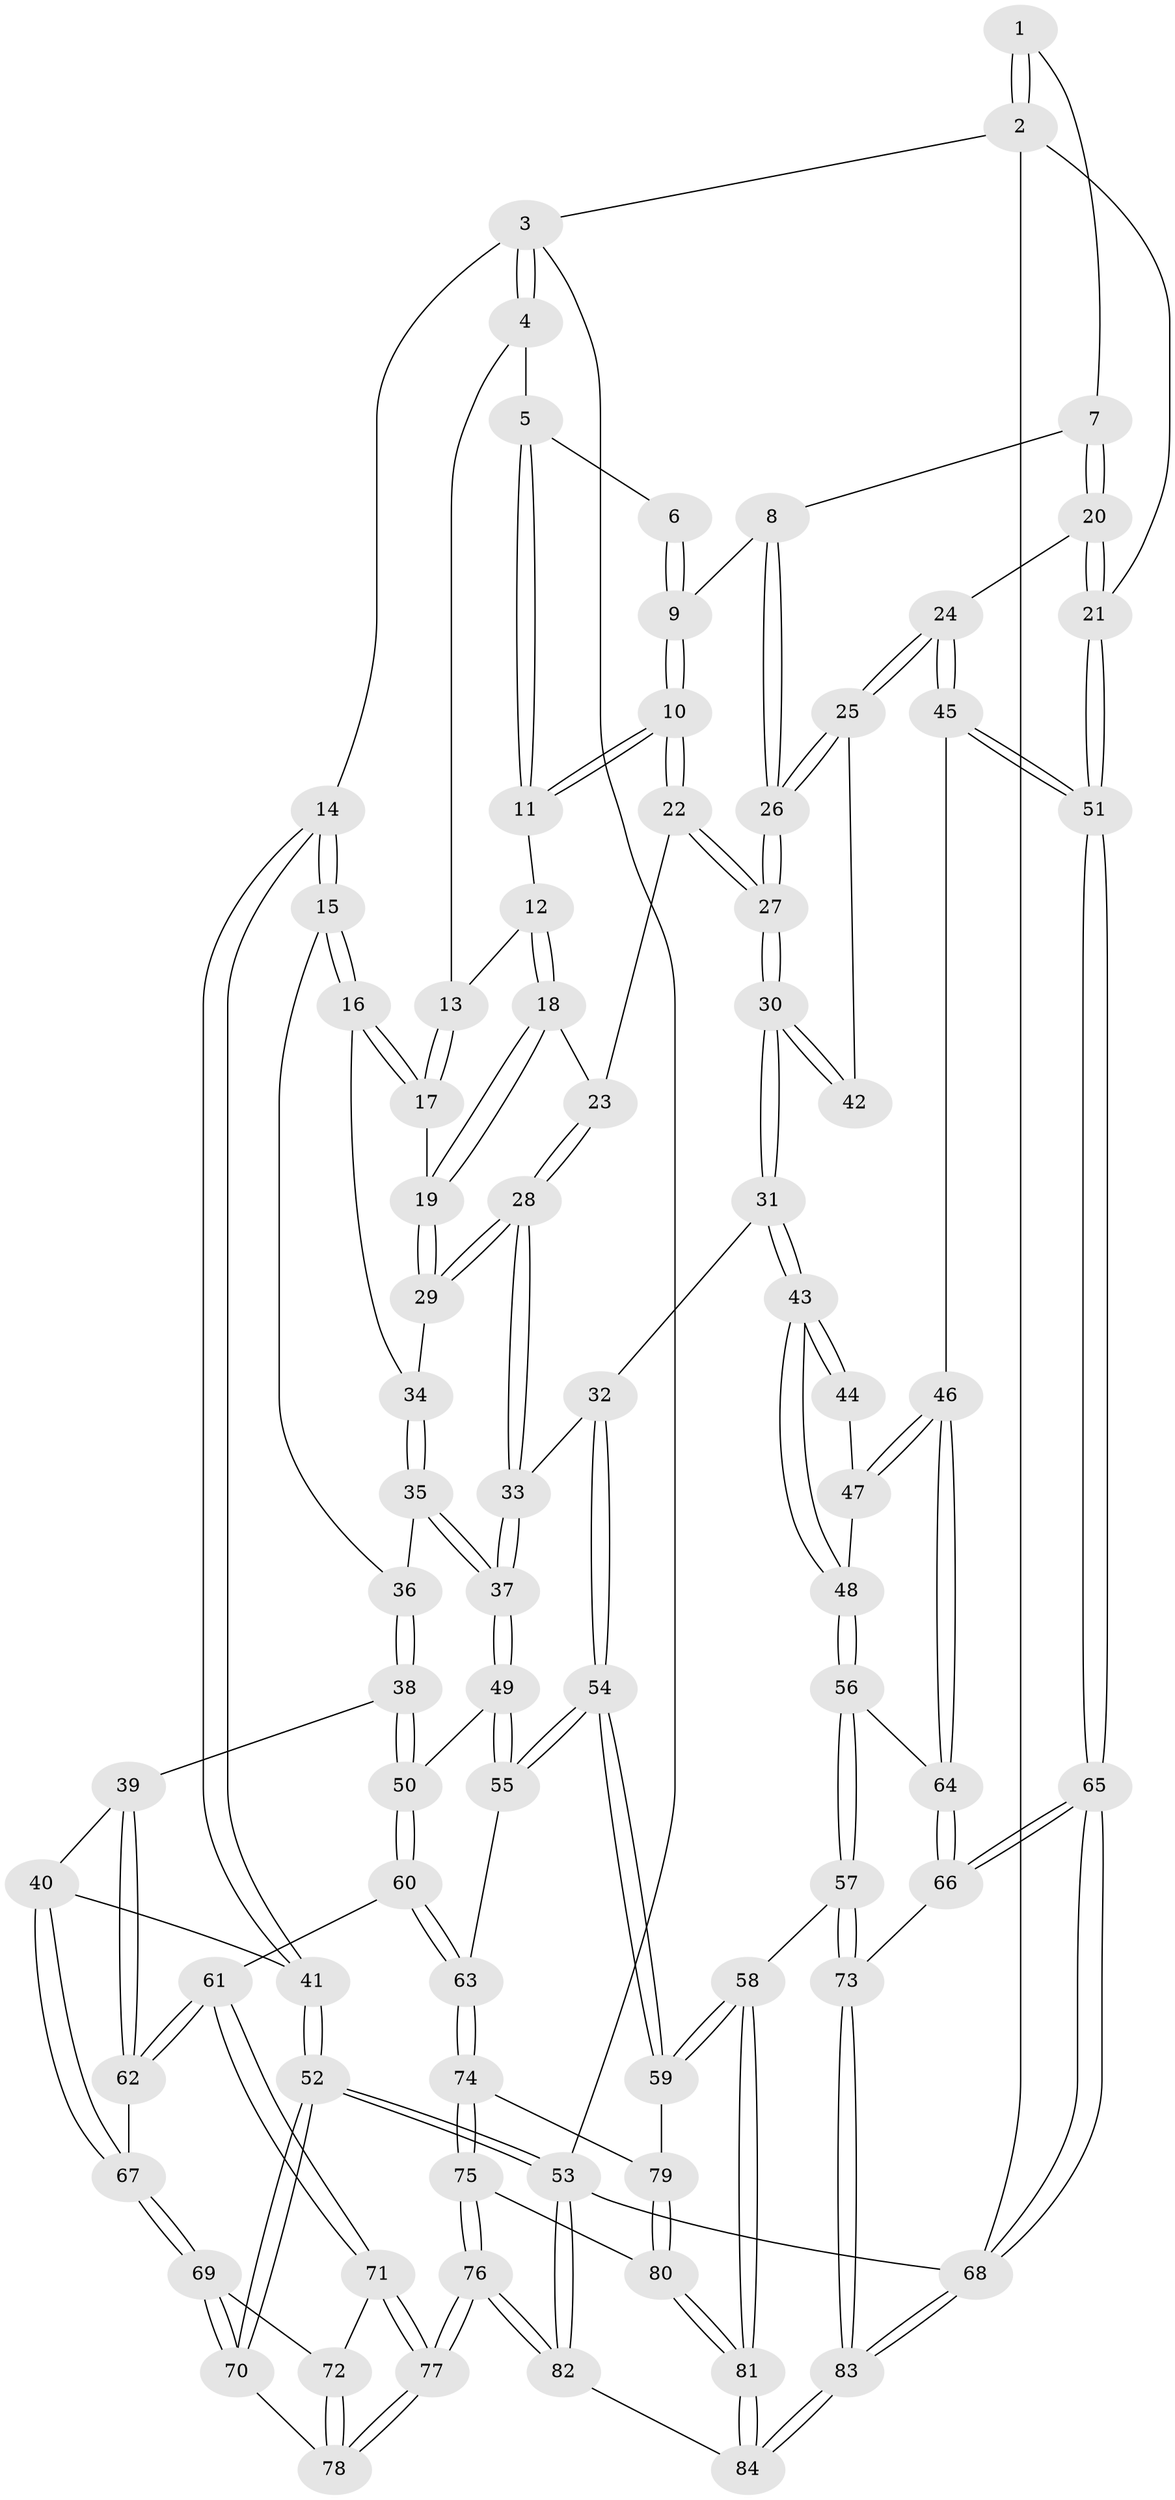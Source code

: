 // coarse degree distribution, {6: 0.030303030303030304, 4: 0.42424242424242425, 3: 0.15151515151515152, 5: 0.24242424242424243, 8: 0.030303030303030304, 2: 0.09090909090909091, 7: 0.030303030303030304}
// Generated by graph-tools (version 1.1) at 2025/21/03/04/25 18:21:11]
// undirected, 84 vertices, 207 edges
graph export_dot {
graph [start="1"]
  node [color=gray90,style=filled];
  1 [pos="+0.6805596700159496+0"];
  2 [pos="+1+0"];
  3 [pos="+0+0"];
  4 [pos="+0.4595629596394648+0"];
  5 [pos="+0.5703270375852364+0"];
  6 [pos="+0.6630084043219491+0"];
  7 [pos="+0.7617398906499588+0.15359535902465227"];
  8 [pos="+0.6848417301615214+0.23356758713246445"];
  9 [pos="+0.6409981577287918+0.2377268330996096"];
  10 [pos="+0.6174958398280267+0.24442453279829643"];
  11 [pos="+0.5953396517773345+0.19570163740668103"];
  12 [pos="+0.4143524823919537+0.054890914434327996"];
  13 [pos="+0.41194008529975384+0.04801653437028752"];
  14 [pos="+0+0.13226639024410597"];
  15 [pos="+0.0289956733810004+0.2044343390488946"];
  16 [pos="+0.11564742641404749+0.19934758660976643"];
  17 [pos="+0.18182841128297472+0.19312751100981862"];
  18 [pos="+0.4465734139703688+0.24809309081483516"];
  19 [pos="+0.36869251675151654+0.2967015466428223"];
  20 [pos="+1+0.2405463913439682"];
  21 [pos="+1+0.22456923335091358"];
  22 [pos="+0.6054663781375608+0.2562764891343756"];
  23 [pos="+0.5159798981233427+0.2752036685983111"];
  24 [pos="+0.9549027939349803+0.34615525771369493"];
  25 [pos="+0.939979992663026+0.35284024633543837"];
  26 [pos="+0.7616909760764637+0.31625002352976356"];
  27 [pos="+0.6502448441060672+0.47884467892749255"];
  28 [pos="+0.493231142795275+0.4586703162395624"];
  29 [pos="+0.3645117048287569+0.3320933957661257"];
  30 [pos="+0.6477932444629629+0.4984306544285022"];
  31 [pos="+0.6471137071675878+0.4998358706594485"];
  32 [pos="+0.5668805855986161+0.514774384851653"];
  33 [pos="+0.49989006373738004+0.4829941147268148"];
  34 [pos="+0.3245584885360889+0.3861957899016829"];
  35 [pos="+0.28957739448269404+0.44579404092190766"];
  36 [pos="+0.20520300632901275+0.4089809608325866"];
  37 [pos="+0.33051191277899533+0.5391082134789453"];
  38 [pos="+0.11553573375238853+0.5741293296496245"];
  39 [pos="+0.11440153727097481+0.5743423526531551"];
  40 [pos="+0+0.5595180618410109"];
  41 [pos="+0+0.4844804736334716"];
  42 [pos="+0.9143979009928569+0.3819627798267408"];
  43 [pos="+0.7206980406925362+0.5822199261106822"];
  44 [pos="+0.9085152803453871+0.3964556705968907"];
  45 [pos="+0.9248715230363859+0.6231670350853671"];
  46 [pos="+0.8969240744779902+0.6355697391922555"];
  47 [pos="+0.8823677263601256+0.47964776549961313"];
  48 [pos="+0.7384115291740236+0.6059409707126625"];
  49 [pos="+0.31213455451316396+0.5826312085229052"];
  50 [pos="+0.2819637466705582+0.6009560745747422"];
  51 [pos="+1+0.5407819884454225"];
  52 [pos="+0+0.935912270644891"];
  53 [pos="+0+1"];
  54 [pos="+0.49742447145625784+0.7448349581224362"];
  55 [pos="+0.4624824192097121+0.7299391794095158"];
  56 [pos="+0.775913569000087+0.6848208544474982"];
  57 [pos="+0.6975432630483728+0.7894460753974547"];
  58 [pos="+0.6010584055333796+0.81693944912984"];
  59 [pos="+0.5016586678070458+0.7516947884834875"];
  60 [pos="+0.23550586340697896+0.7612688390055082"];
  61 [pos="+0.19820813253872321+0.7707345357871986"];
  62 [pos="+0.15916378840478174+0.7590291282276577"];
  63 [pos="+0.27107872021690416+0.7884793792388339"];
  64 [pos="+0.8442241507591768+0.6851596824676377"];
  65 [pos="+1+0.911354628841292"];
  66 [pos="+0.9457152267984987+0.7816756347378552"];
  67 [pos="+0.08276613928310869+0.766833192404456"];
  68 [pos="+1+1"];
  69 [pos="+0.06519872698203409+0.7878912155186623"];
  70 [pos="+0+0.8444914703616683"];
  71 [pos="+0.17458085730720502+0.8473849946013675"];
  72 [pos="+0.10766985070691751+0.8539991236018404"];
  73 [pos="+0.8172508092629227+0.943607372260499"];
  74 [pos="+0.28084222667237063+0.8113338524698995"];
  75 [pos="+0.3001948896475619+0.935611528929879"];
  76 [pos="+0.22242217583493298+1"];
  77 [pos="+0.17099243647776657+0.9970592344467536"];
  78 [pos="+0.10080256120606847+0.9077829843185107"];
  79 [pos="+0.41870859753975664+0.8418078225841076"];
  80 [pos="+0.4032975807366452+0.8756657942807344"];
  81 [pos="+0.5432046609889268+1"];
  82 [pos="+0.22036593779080804+1"];
  83 [pos="+0.9346423811456804+1"];
  84 [pos="+0.5372482784879745+1"];
  1 -- 2;
  1 -- 2;
  1 -- 7;
  2 -- 3;
  2 -- 21;
  2 -- 68;
  3 -- 4;
  3 -- 4;
  3 -- 14;
  3 -- 53;
  4 -- 5;
  4 -- 13;
  5 -- 6;
  5 -- 11;
  5 -- 11;
  6 -- 9;
  6 -- 9;
  7 -- 8;
  7 -- 20;
  7 -- 20;
  8 -- 9;
  8 -- 26;
  8 -- 26;
  9 -- 10;
  9 -- 10;
  10 -- 11;
  10 -- 11;
  10 -- 22;
  10 -- 22;
  11 -- 12;
  12 -- 13;
  12 -- 18;
  12 -- 18;
  13 -- 17;
  13 -- 17;
  14 -- 15;
  14 -- 15;
  14 -- 41;
  14 -- 41;
  15 -- 16;
  15 -- 16;
  15 -- 36;
  16 -- 17;
  16 -- 17;
  16 -- 34;
  17 -- 19;
  18 -- 19;
  18 -- 19;
  18 -- 23;
  19 -- 29;
  19 -- 29;
  20 -- 21;
  20 -- 21;
  20 -- 24;
  21 -- 51;
  21 -- 51;
  22 -- 23;
  22 -- 27;
  22 -- 27;
  23 -- 28;
  23 -- 28;
  24 -- 25;
  24 -- 25;
  24 -- 45;
  24 -- 45;
  25 -- 26;
  25 -- 26;
  25 -- 42;
  26 -- 27;
  26 -- 27;
  27 -- 30;
  27 -- 30;
  28 -- 29;
  28 -- 29;
  28 -- 33;
  28 -- 33;
  29 -- 34;
  30 -- 31;
  30 -- 31;
  30 -- 42;
  30 -- 42;
  31 -- 32;
  31 -- 43;
  31 -- 43;
  32 -- 33;
  32 -- 54;
  32 -- 54;
  33 -- 37;
  33 -- 37;
  34 -- 35;
  34 -- 35;
  35 -- 36;
  35 -- 37;
  35 -- 37;
  36 -- 38;
  36 -- 38;
  37 -- 49;
  37 -- 49;
  38 -- 39;
  38 -- 50;
  38 -- 50;
  39 -- 40;
  39 -- 62;
  39 -- 62;
  40 -- 41;
  40 -- 67;
  40 -- 67;
  41 -- 52;
  41 -- 52;
  43 -- 44;
  43 -- 44;
  43 -- 48;
  43 -- 48;
  44 -- 47;
  45 -- 46;
  45 -- 51;
  45 -- 51;
  46 -- 47;
  46 -- 47;
  46 -- 64;
  46 -- 64;
  47 -- 48;
  48 -- 56;
  48 -- 56;
  49 -- 50;
  49 -- 55;
  49 -- 55;
  50 -- 60;
  50 -- 60;
  51 -- 65;
  51 -- 65;
  52 -- 53;
  52 -- 53;
  52 -- 70;
  52 -- 70;
  53 -- 82;
  53 -- 82;
  53 -- 68;
  54 -- 55;
  54 -- 55;
  54 -- 59;
  54 -- 59;
  55 -- 63;
  56 -- 57;
  56 -- 57;
  56 -- 64;
  57 -- 58;
  57 -- 73;
  57 -- 73;
  58 -- 59;
  58 -- 59;
  58 -- 81;
  58 -- 81;
  59 -- 79;
  60 -- 61;
  60 -- 63;
  60 -- 63;
  61 -- 62;
  61 -- 62;
  61 -- 71;
  61 -- 71;
  62 -- 67;
  63 -- 74;
  63 -- 74;
  64 -- 66;
  64 -- 66;
  65 -- 66;
  65 -- 66;
  65 -- 68;
  65 -- 68;
  66 -- 73;
  67 -- 69;
  67 -- 69;
  68 -- 83;
  68 -- 83;
  69 -- 70;
  69 -- 70;
  69 -- 72;
  70 -- 78;
  71 -- 72;
  71 -- 77;
  71 -- 77;
  72 -- 78;
  72 -- 78;
  73 -- 83;
  73 -- 83;
  74 -- 75;
  74 -- 75;
  74 -- 79;
  75 -- 76;
  75 -- 76;
  75 -- 80;
  76 -- 77;
  76 -- 77;
  76 -- 82;
  76 -- 82;
  77 -- 78;
  77 -- 78;
  79 -- 80;
  79 -- 80;
  80 -- 81;
  80 -- 81;
  81 -- 84;
  81 -- 84;
  82 -- 84;
  83 -- 84;
  83 -- 84;
}
